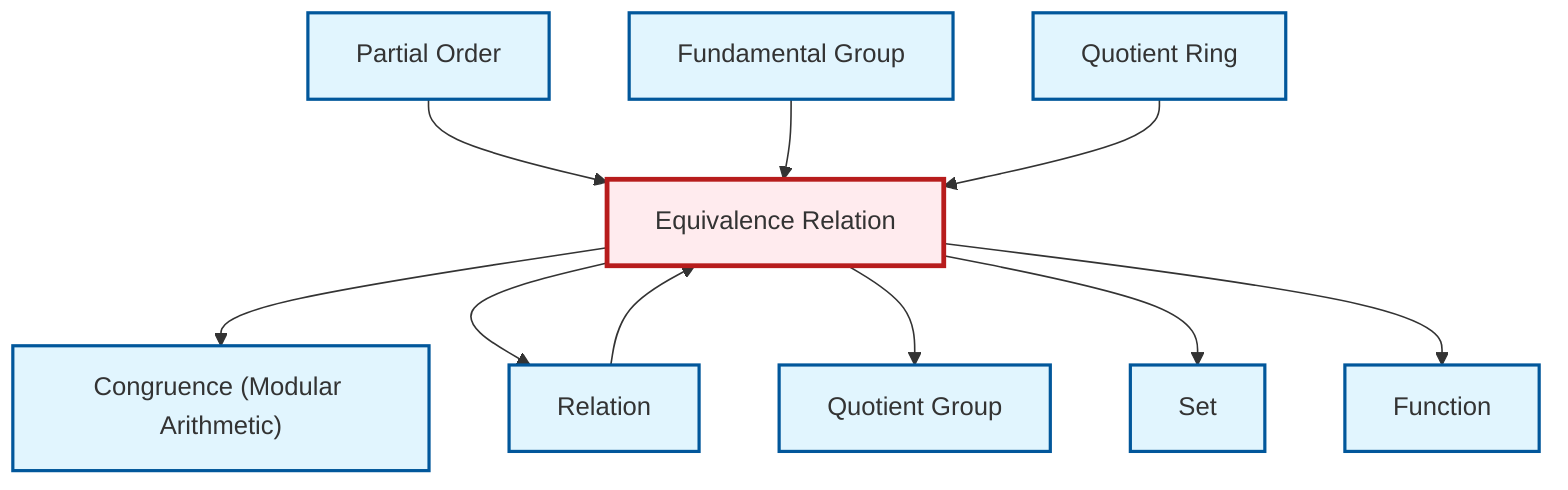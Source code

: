 graph TD
    classDef definition fill:#e1f5fe,stroke:#01579b,stroke-width:2px
    classDef theorem fill:#f3e5f5,stroke:#4a148c,stroke-width:2px
    classDef axiom fill:#fff3e0,stroke:#e65100,stroke-width:2px
    classDef example fill:#e8f5e9,stroke:#1b5e20,stroke-width:2px
    classDef current fill:#ffebee,stroke:#b71c1c,stroke-width:3px
    def-partial-order["Partial Order"]:::definition
    def-quotient-ring["Quotient Ring"]:::definition
    def-function["Function"]:::definition
    def-fundamental-group["Fundamental Group"]:::definition
    def-congruence["Congruence (Modular Arithmetic)"]:::definition
    def-relation["Relation"]:::definition
    def-equivalence-relation["Equivalence Relation"]:::definition
    def-quotient-group["Quotient Group"]:::definition
    def-set["Set"]:::definition
    def-equivalence-relation --> def-congruence
    def-equivalence-relation --> def-relation
    def-equivalence-relation --> def-quotient-group
    def-partial-order --> def-equivalence-relation
    def-relation --> def-equivalence-relation
    def-fundamental-group --> def-equivalence-relation
    def-equivalence-relation --> def-set
    def-quotient-ring --> def-equivalence-relation
    def-equivalence-relation --> def-function
    class def-equivalence-relation current